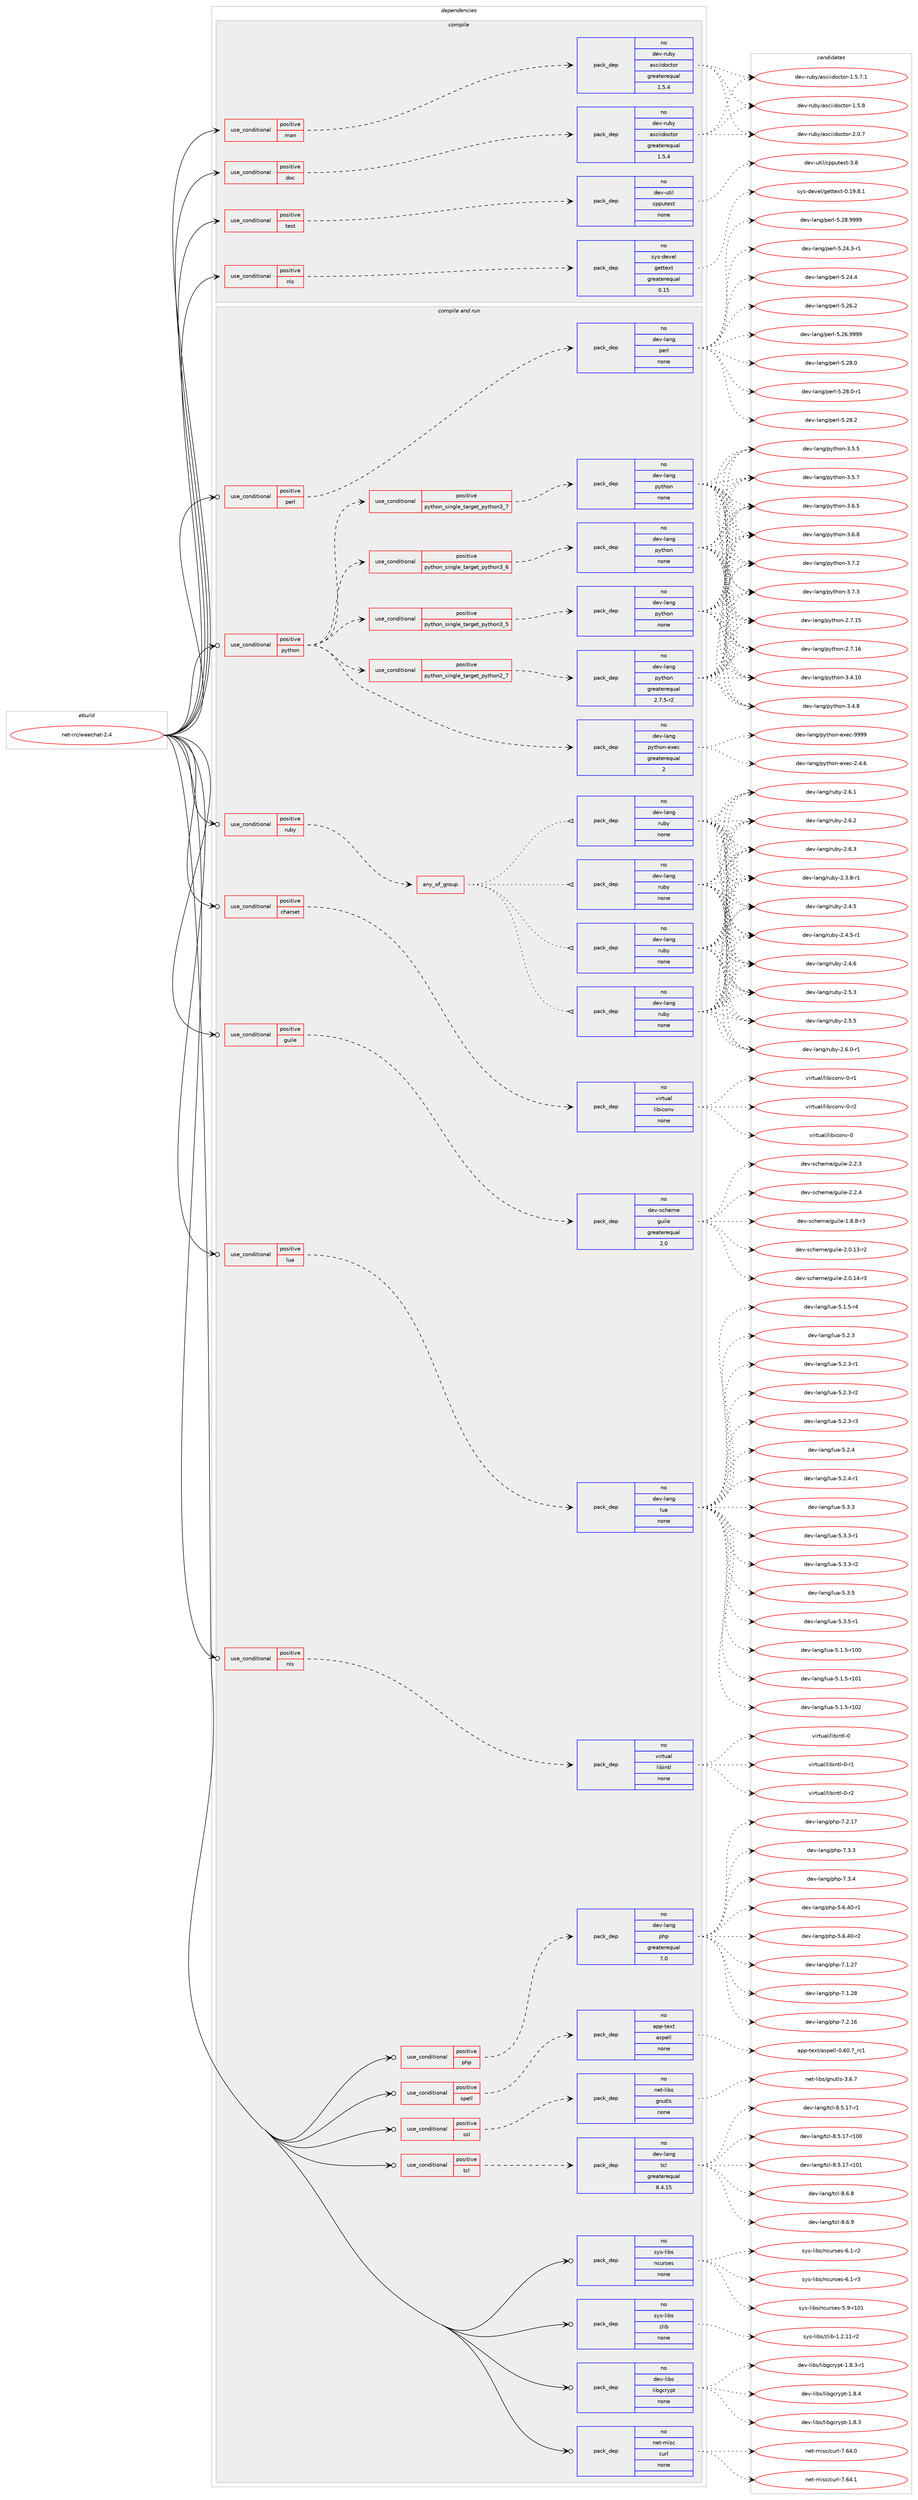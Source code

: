 digraph prolog {

# *************
# Graph options
# *************

newrank=true;
concentrate=true;
compound=true;
graph [rankdir=LR,fontname=Helvetica,fontsize=10,ranksep=1.5];#, ranksep=2.5, nodesep=0.2];
edge  [arrowhead=vee];
node  [fontname=Helvetica,fontsize=10];

# **********
# The ebuild
# **********

subgraph cluster_leftcol {
color=gray;
rank=same;
label=<<i>ebuild</i>>;
id [label="net-irc/weechat-2.4", color=red, width=4, href="../net-irc/weechat-2.4.svg"];
}

# ****************
# The dependencies
# ****************

subgraph cluster_midcol {
color=gray;
label=<<i>dependencies</i>>;
subgraph cluster_compile {
fillcolor="#eeeeee";
style=filled;
label=<<i>compile</i>>;
subgraph cond502 {
dependency2304 [label=<<TABLE BORDER="0" CELLBORDER="1" CELLSPACING="0" CELLPADDING="4"><TR><TD ROWSPAN="3" CELLPADDING="10">use_conditional</TD></TR><TR><TD>positive</TD></TR><TR><TD>doc</TD></TR></TABLE>>, shape=none, color=red];
subgraph pack1759 {
dependency2305 [label=<<TABLE BORDER="0" CELLBORDER="1" CELLSPACING="0" CELLPADDING="4" WIDTH="220"><TR><TD ROWSPAN="6" CELLPADDING="30">pack_dep</TD></TR><TR><TD WIDTH="110">no</TD></TR><TR><TD>dev-ruby</TD></TR><TR><TD>asciidoctor</TD></TR><TR><TD>greaterequal</TD></TR><TR><TD>1.5.4</TD></TR></TABLE>>, shape=none, color=blue];
}
dependency2304:e -> dependency2305:w [weight=20,style="dashed",arrowhead="vee"];
}
id:e -> dependency2304:w [weight=20,style="solid",arrowhead="vee"];
subgraph cond503 {
dependency2306 [label=<<TABLE BORDER="0" CELLBORDER="1" CELLSPACING="0" CELLPADDING="4"><TR><TD ROWSPAN="3" CELLPADDING="10">use_conditional</TD></TR><TR><TD>positive</TD></TR><TR><TD>man</TD></TR></TABLE>>, shape=none, color=red];
subgraph pack1760 {
dependency2307 [label=<<TABLE BORDER="0" CELLBORDER="1" CELLSPACING="0" CELLPADDING="4" WIDTH="220"><TR><TD ROWSPAN="6" CELLPADDING="30">pack_dep</TD></TR><TR><TD WIDTH="110">no</TD></TR><TR><TD>dev-ruby</TD></TR><TR><TD>asciidoctor</TD></TR><TR><TD>greaterequal</TD></TR><TR><TD>1.5.4</TD></TR></TABLE>>, shape=none, color=blue];
}
dependency2306:e -> dependency2307:w [weight=20,style="dashed",arrowhead="vee"];
}
id:e -> dependency2306:w [weight=20,style="solid",arrowhead="vee"];
subgraph cond504 {
dependency2308 [label=<<TABLE BORDER="0" CELLBORDER="1" CELLSPACING="0" CELLPADDING="4"><TR><TD ROWSPAN="3" CELLPADDING="10">use_conditional</TD></TR><TR><TD>positive</TD></TR><TR><TD>nls</TD></TR></TABLE>>, shape=none, color=red];
subgraph pack1761 {
dependency2309 [label=<<TABLE BORDER="0" CELLBORDER="1" CELLSPACING="0" CELLPADDING="4" WIDTH="220"><TR><TD ROWSPAN="6" CELLPADDING="30">pack_dep</TD></TR><TR><TD WIDTH="110">no</TD></TR><TR><TD>sys-devel</TD></TR><TR><TD>gettext</TD></TR><TR><TD>greaterequal</TD></TR><TR><TD>0.15</TD></TR></TABLE>>, shape=none, color=blue];
}
dependency2308:e -> dependency2309:w [weight=20,style="dashed",arrowhead="vee"];
}
id:e -> dependency2308:w [weight=20,style="solid",arrowhead="vee"];
subgraph cond505 {
dependency2310 [label=<<TABLE BORDER="0" CELLBORDER="1" CELLSPACING="0" CELLPADDING="4"><TR><TD ROWSPAN="3" CELLPADDING="10">use_conditional</TD></TR><TR><TD>positive</TD></TR><TR><TD>test</TD></TR></TABLE>>, shape=none, color=red];
subgraph pack1762 {
dependency2311 [label=<<TABLE BORDER="0" CELLBORDER="1" CELLSPACING="0" CELLPADDING="4" WIDTH="220"><TR><TD ROWSPAN="6" CELLPADDING="30">pack_dep</TD></TR><TR><TD WIDTH="110">no</TD></TR><TR><TD>dev-util</TD></TR><TR><TD>cpputest</TD></TR><TR><TD>none</TD></TR><TR><TD></TD></TR></TABLE>>, shape=none, color=blue];
}
dependency2310:e -> dependency2311:w [weight=20,style="dashed",arrowhead="vee"];
}
id:e -> dependency2310:w [weight=20,style="solid",arrowhead="vee"];
}
subgraph cluster_compileandrun {
fillcolor="#eeeeee";
style=filled;
label=<<i>compile and run</i>>;
subgraph cond506 {
dependency2312 [label=<<TABLE BORDER="0" CELLBORDER="1" CELLSPACING="0" CELLPADDING="4"><TR><TD ROWSPAN="3" CELLPADDING="10">use_conditional</TD></TR><TR><TD>positive</TD></TR><TR><TD>charset</TD></TR></TABLE>>, shape=none, color=red];
subgraph pack1763 {
dependency2313 [label=<<TABLE BORDER="0" CELLBORDER="1" CELLSPACING="0" CELLPADDING="4" WIDTH="220"><TR><TD ROWSPAN="6" CELLPADDING="30">pack_dep</TD></TR><TR><TD WIDTH="110">no</TD></TR><TR><TD>virtual</TD></TR><TR><TD>libiconv</TD></TR><TR><TD>none</TD></TR><TR><TD></TD></TR></TABLE>>, shape=none, color=blue];
}
dependency2312:e -> dependency2313:w [weight=20,style="dashed",arrowhead="vee"];
}
id:e -> dependency2312:w [weight=20,style="solid",arrowhead="odotvee"];
subgraph cond507 {
dependency2314 [label=<<TABLE BORDER="0" CELLBORDER="1" CELLSPACING="0" CELLPADDING="4"><TR><TD ROWSPAN="3" CELLPADDING="10">use_conditional</TD></TR><TR><TD>positive</TD></TR><TR><TD>guile</TD></TR></TABLE>>, shape=none, color=red];
subgraph pack1764 {
dependency2315 [label=<<TABLE BORDER="0" CELLBORDER="1" CELLSPACING="0" CELLPADDING="4" WIDTH="220"><TR><TD ROWSPAN="6" CELLPADDING="30">pack_dep</TD></TR><TR><TD WIDTH="110">no</TD></TR><TR><TD>dev-scheme</TD></TR><TR><TD>guile</TD></TR><TR><TD>greaterequal</TD></TR><TR><TD>2.0</TD></TR></TABLE>>, shape=none, color=blue];
}
dependency2314:e -> dependency2315:w [weight=20,style="dashed",arrowhead="vee"];
}
id:e -> dependency2314:w [weight=20,style="solid",arrowhead="odotvee"];
subgraph cond508 {
dependency2316 [label=<<TABLE BORDER="0" CELLBORDER="1" CELLSPACING="0" CELLPADDING="4"><TR><TD ROWSPAN="3" CELLPADDING="10">use_conditional</TD></TR><TR><TD>positive</TD></TR><TR><TD>lua</TD></TR></TABLE>>, shape=none, color=red];
subgraph pack1765 {
dependency2317 [label=<<TABLE BORDER="0" CELLBORDER="1" CELLSPACING="0" CELLPADDING="4" WIDTH="220"><TR><TD ROWSPAN="6" CELLPADDING="30">pack_dep</TD></TR><TR><TD WIDTH="110">no</TD></TR><TR><TD>dev-lang</TD></TR><TR><TD>lua</TD></TR><TR><TD>none</TD></TR><TR><TD></TD></TR></TABLE>>, shape=none, color=blue];
}
dependency2316:e -> dependency2317:w [weight=20,style="dashed",arrowhead="vee"];
}
id:e -> dependency2316:w [weight=20,style="solid",arrowhead="odotvee"];
subgraph cond509 {
dependency2318 [label=<<TABLE BORDER="0" CELLBORDER="1" CELLSPACING="0" CELLPADDING="4"><TR><TD ROWSPAN="3" CELLPADDING="10">use_conditional</TD></TR><TR><TD>positive</TD></TR><TR><TD>nls</TD></TR></TABLE>>, shape=none, color=red];
subgraph pack1766 {
dependency2319 [label=<<TABLE BORDER="0" CELLBORDER="1" CELLSPACING="0" CELLPADDING="4" WIDTH="220"><TR><TD ROWSPAN="6" CELLPADDING="30">pack_dep</TD></TR><TR><TD WIDTH="110">no</TD></TR><TR><TD>virtual</TD></TR><TR><TD>libintl</TD></TR><TR><TD>none</TD></TR><TR><TD></TD></TR></TABLE>>, shape=none, color=blue];
}
dependency2318:e -> dependency2319:w [weight=20,style="dashed",arrowhead="vee"];
}
id:e -> dependency2318:w [weight=20,style="solid",arrowhead="odotvee"];
subgraph cond510 {
dependency2320 [label=<<TABLE BORDER="0" CELLBORDER="1" CELLSPACING="0" CELLPADDING="4"><TR><TD ROWSPAN="3" CELLPADDING="10">use_conditional</TD></TR><TR><TD>positive</TD></TR><TR><TD>perl</TD></TR></TABLE>>, shape=none, color=red];
subgraph pack1767 {
dependency2321 [label=<<TABLE BORDER="0" CELLBORDER="1" CELLSPACING="0" CELLPADDING="4" WIDTH="220"><TR><TD ROWSPAN="6" CELLPADDING="30">pack_dep</TD></TR><TR><TD WIDTH="110">no</TD></TR><TR><TD>dev-lang</TD></TR><TR><TD>perl</TD></TR><TR><TD>none</TD></TR><TR><TD></TD></TR></TABLE>>, shape=none, color=blue];
}
dependency2320:e -> dependency2321:w [weight=20,style="dashed",arrowhead="vee"];
}
id:e -> dependency2320:w [weight=20,style="solid",arrowhead="odotvee"];
subgraph cond511 {
dependency2322 [label=<<TABLE BORDER="0" CELLBORDER="1" CELLSPACING="0" CELLPADDING="4"><TR><TD ROWSPAN="3" CELLPADDING="10">use_conditional</TD></TR><TR><TD>positive</TD></TR><TR><TD>php</TD></TR></TABLE>>, shape=none, color=red];
subgraph pack1768 {
dependency2323 [label=<<TABLE BORDER="0" CELLBORDER="1" CELLSPACING="0" CELLPADDING="4" WIDTH="220"><TR><TD ROWSPAN="6" CELLPADDING="30">pack_dep</TD></TR><TR><TD WIDTH="110">no</TD></TR><TR><TD>dev-lang</TD></TR><TR><TD>php</TD></TR><TR><TD>greaterequal</TD></TR><TR><TD>7.0</TD></TR></TABLE>>, shape=none, color=blue];
}
dependency2322:e -> dependency2323:w [weight=20,style="dashed",arrowhead="vee"];
}
id:e -> dependency2322:w [weight=20,style="solid",arrowhead="odotvee"];
subgraph cond512 {
dependency2324 [label=<<TABLE BORDER="0" CELLBORDER="1" CELLSPACING="0" CELLPADDING="4"><TR><TD ROWSPAN="3" CELLPADDING="10">use_conditional</TD></TR><TR><TD>positive</TD></TR><TR><TD>python</TD></TR></TABLE>>, shape=none, color=red];
subgraph cond513 {
dependency2325 [label=<<TABLE BORDER="0" CELLBORDER="1" CELLSPACING="0" CELLPADDING="4"><TR><TD ROWSPAN="3" CELLPADDING="10">use_conditional</TD></TR><TR><TD>positive</TD></TR><TR><TD>python_single_target_python2_7</TD></TR></TABLE>>, shape=none, color=red];
subgraph pack1769 {
dependency2326 [label=<<TABLE BORDER="0" CELLBORDER="1" CELLSPACING="0" CELLPADDING="4" WIDTH="220"><TR><TD ROWSPAN="6" CELLPADDING="30">pack_dep</TD></TR><TR><TD WIDTH="110">no</TD></TR><TR><TD>dev-lang</TD></TR><TR><TD>python</TD></TR><TR><TD>greaterequal</TD></TR><TR><TD>2.7.5-r2</TD></TR></TABLE>>, shape=none, color=blue];
}
dependency2325:e -> dependency2326:w [weight=20,style="dashed",arrowhead="vee"];
}
dependency2324:e -> dependency2325:w [weight=20,style="dashed",arrowhead="vee"];
subgraph cond514 {
dependency2327 [label=<<TABLE BORDER="0" CELLBORDER="1" CELLSPACING="0" CELLPADDING="4"><TR><TD ROWSPAN="3" CELLPADDING="10">use_conditional</TD></TR><TR><TD>positive</TD></TR><TR><TD>python_single_target_python3_5</TD></TR></TABLE>>, shape=none, color=red];
subgraph pack1770 {
dependency2328 [label=<<TABLE BORDER="0" CELLBORDER="1" CELLSPACING="0" CELLPADDING="4" WIDTH="220"><TR><TD ROWSPAN="6" CELLPADDING="30">pack_dep</TD></TR><TR><TD WIDTH="110">no</TD></TR><TR><TD>dev-lang</TD></TR><TR><TD>python</TD></TR><TR><TD>none</TD></TR><TR><TD></TD></TR></TABLE>>, shape=none, color=blue];
}
dependency2327:e -> dependency2328:w [weight=20,style="dashed",arrowhead="vee"];
}
dependency2324:e -> dependency2327:w [weight=20,style="dashed",arrowhead="vee"];
subgraph cond515 {
dependency2329 [label=<<TABLE BORDER="0" CELLBORDER="1" CELLSPACING="0" CELLPADDING="4"><TR><TD ROWSPAN="3" CELLPADDING="10">use_conditional</TD></TR><TR><TD>positive</TD></TR><TR><TD>python_single_target_python3_6</TD></TR></TABLE>>, shape=none, color=red];
subgraph pack1771 {
dependency2330 [label=<<TABLE BORDER="0" CELLBORDER="1" CELLSPACING="0" CELLPADDING="4" WIDTH="220"><TR><TD ROWSPAN="6" CELLPADDING="30">pack_dep</TD></TR><TR><TD WIDTH="110">no</TD></TR><TR><TD>dev-lang</TD></TR><TR><TD>python</TD></TR><TR><TD>none</TD></TR><TR><TD></TD></TR></TABLE>>, shape=none, color=blue];
}
dependency2329:e -> dependency2330:w [weight=20,style="dashed",arrowhead="vee"];
}
dependency2324:e -> dependency2329:w [weight=20,style="dashed",arrowhead="vee"];
subgraph cond516 {
dependency2331 [label=<<TABLE BORDER="0" CELLBORDER="1" CELLSPACING="0" CELLPADDING="4"><TR><TD ROWSPAN="3" CELLPADDING="10">use_conditional</TD></TR><TR><TD>positive</TD></TR><TR><TD>python_single_target_python3_7</TD></TR></TABLE>>, shape=none, color=red];
subgraph pack1772 {
dependency2332 [label=<<TABLE BORDER="0" CELLBORDER="1" CELLSPACING="0" CELLPADDING="4" WIDTH="220"><TR><TD ROWSPAN="6" CELLPADDING="30">pack_dep</TD></TR><TR><TD WIDTH="110">no</TD></TR><TR><TD>dev-lang</TD></TR><TR><TD>python</TD></TR><TR><TD>none</TD></TR><TR><TD></TD></TR></TABLE>>, shape=none, color=blue];
}
dependency2331:e -> dependency2332:w [weight=20,style="dashed",arrowhead="vee"];
}
dependency2324:e -> dependency2331:w [weight=20,style="dashed",arrowhead="vee"];
subgraph pack1773 {
dependency2333 [label=<<TABLE BORDER="0" CELLBORDER="1" CELLSPACING="0" CELLPADDING="4" WIDTH="220"><TR><TD ROWSPAN="6" CELLPADDING="30">pack_dep</TD></TR><TR><TD WIDTH="110">no</TD></TR><TR><TD>dev-lang</TD></TR><TR><TD>python-exec</TD></TR><TR><TD>greaterequal</TD></TR><TR><TD>2</TD></TR></TABLE>>, shape=none, color=blue];
}
dependency2324:e -> dependency2333:w [weight=20,style="dashed",arrowhead="vee"];
}
id:e -> dependency2324:w [weight=20,style="solid",arrowhead="odotvee"];
subgraph cond517 {
dependency2334 [label=<<TABLE BORDER="0" CELLBORDER="1" CELLSPACING="0" CELLPADDING="4"><TR><TD ROWSPAN="3" CELLPADDING="10">use_conditional</TD></TR><TR><TD>positive</TD></TR><TR><TD>ruby</TD></TR></TABLE>>, shape=none, color=red];
subgraph any38 {
dependency2335 [label=<<TABLE BORDER="0" CELLBORDER="1" CELLSPACING="0" CELLPADDING="4"><TR><TD CELLPADDING="10">any_of_group</TD></TR></TABLE>>, shape=none, color=red];subgraph pack1774 {
dependency2336 [label=<<TABLE BORDER="0" CELLBORDER="1" CELLSPACING="0" CELLPADDING="4" WIDTH="220"><TR><TD ROWSPAN="6" CELLPADDING="30">pack_dep</TD></TR><TR><TD WIDTH="110">no</TD></TR><TR><TD>dev-lang</TD></TR><TR><TD>ruby</TD></TR><TR><TD>none</TD></TR><TR><TD></TD></TR></TABLE>>, shape=none, color=blue];
}
dependency2335:e -> dependency2336:w [weight=20,style="dotted",arrowhead="oinv"];
subgraph pack1775 {
dependency2337 [label=<<TABLE BORDER="0" CELLBORDER="1" CELLSPACING="0" CELLPADDING="4" WIDTH="220"><TR><TD ROWSPAN="6" CELLPADDING="30">pack_dep</TD></TR><TR><TD WIDTH="110">no</TD></TR><TR><TD>dev-lang</TD></TR><TR><TD>ruby</TD></TR><TR><TD>none</TD></TR><TR><TD></TD></TR></TABLE>>, shape=none, color=blue];
}
dependency2335:e -> dependency2337:w [weight=20,style="dotted",arrowhead="oinv"];
subgraph pack1776 {
dependency2338 [label=<<TABLE BORDER="0" CELLBORDER="1" CELLSPACING="0" CELLPADDING="4" WIDTH="220"><TR><TD ROWSPAN="6" CELLPADDING="30">pack_dep</TD></TR><TR><TD WIDTH="110">no</TD></TR><TR><TD>dev-lang</TD></TR><TR><TD>ruby</TD></TR><TR><TD>none</TD></TR><TR><TD></TD></TR></TABLE>>, shape=none, color=blue];
}
dependency2335:e -> dependency2338:w [weight=20,style="dotted",arrowhead="oinv"];
subgraph pack1777 {
dependency2339 [label=<<TABLE BORDER="0" CELLBORDER="1" CELLSPACING="0" CELLPADDING="4" WIDTH="220"><TR><TD ROWSPAN="6" CELLPADDING="30">pack_dep</TD></TR><TR><TD WIDTH="110">no</TD></TR><TR><TD>dev-lang</TD></TR><TR><TD>ruby</TD></TR><TR><TD>none</TD></TR><TR><TD></TD></TR></TABLE>>, shape=none, color=blue];
}
dependency2335:e -> dependency2339:w [weight=20,style="dotted",arrowhead="oinv"];
}
dependency2334:e -> dependency2335:w [weight=20,style="dashed",arrowhead="vee"];
}
id:e -> dependency2334:w [weight=20,style="solid",arrowhead="odotvee"];
subgraph cond518 {
dependency2340 [label=<<TABLE BORDER="0" CELLBORDER="1" CELLSPACING="0" CELLPADDING="4"><TR><TD ROWSPAN="3" CELLPADDING="10">use_conditional</TD></TR><TR><TD>positive</TD></TR><TR><TD>spell</TD></TR></TABLE>>, shape=none, color=red];
subgraph pack1778 {
dependency2341 [label=<<TABLE BORDER="0" CELLBORDER="1" CELLSPACING="0" CELLPADDING="4" WIDTH="220"><TR><TD ROWSPAN="6" CELLPADDING="30">pack_dep</TD></TR><TR><TD WIDTH="110">no</TD></TR><TR><TD>app-text</TD></TR><TR><TD>aspell</TD></TR><TR><TD>none</TD></TR><TR><TD></TD></TR></TABLE>>, shape=none, color=blue];
}
dependency2340:e -> dependency2341:w [weight=20,style="dashed",arrowhead="vee"];
}
id:e -> dependency2340:w [weight=20,style="solid",arrowhead="odotvee"];
subgraph cond519 {
dependency2342 [label=<<TABLE BORDER="0" CELLBORDER="1" CELLSPACING="0" CELLPADDING="4"><TR><TD ROWSPAN="3" CELLPADDING="10">use_conditional</TD></TR><TR><TD>positive</TD></TR><TR><TD>ssl</TD></TR></TABLE>>, shape=none, color=red];
subgraph pack1779 {
dependency2343 [label=<<TABLE BORDER="0" CELLBORDER="1" CELLSPACING="0" CELLPADDING="4" WIDTH="220"><TR><TD ROWSPAN="6" CELLPADDING="30">pack_dep</TD></TR><TR><TD WIDTH="110">no</TD></TR><TR><TD>net-libs</TD></TR><TR><TD>gnutls</TD></TR><TR><TD>none</TD></TR><TR><TD></TD></TR></TABLE>>, shape=none, color=blue];
}
dependency2342:e -> dependency2343:w [weight=20,style="dashed",arrowhead="vee"];
}
id:e -> dependency2342:w [weight=20,style="solid",arrowhead="odotvee"];
subgraph cond520 {
dependency2344 [label=<<TABLE BORDER="0" CELLBORDER="1" CELLSPACING="0" CELLPADDING="4"><TR><TD ROWSPAN="3" CELLPADDING="10">use_conditional</TD></TR><TR><TD>positive</TD></TR><TR><TD>tcl</TD></TR></TABLE>>, shape=none, color=red];
subgraph pack1780 {
dependency2345 [label=<<TABLE BORDER="0" CELLBORDER="1" CELLSPACING="0" CELLPADDING="4" WIDTH="220"><TR><TD ROWSPAN="6" CELLPADDING="30">pack_dep</TD></TR><TR><TD WIDTH="110">no</TD></TR><TR><TD>dev-lang</TD></TR><TR><TD>tcl</TD></TR><TR><TD>greaterequal</TD></TR><TR><TD>8.4.15</TD></TR></TABLE>>, shape=none, color=blue];
}
dependency2344:e -> dependency2345:w [weight=20,style="dashed",arrowhead="vee"];
}
id:e -> dependency2344:w [weight=20,style="solid",arrowhead="odotvee"];
subgraph pack1781 {
dependency2346 [label=<<TABLE BORDER="0" CELLBORDER="1" CELLSPACING="0" CELLPADDING="4" WIDTH="220"><TR><TD ROWSPAN="6" CELLPADDING="30">pack_dep</TD></TR><TR><TD WIDTH="110">no</TD></TR><TR><TD>dev-libs</TD></TR><TR><TD>libgcrypt</TD></TR><TR><TD>none</TD></TR><TR><TD></TD></TR></TABLE>>, shape=none, color=blue];
}
id:e -> dependency2346:w [weight=20,style="solid",arrowhead="odotvee"];
subgraph pack1782 {
dependency2347 [label=<<TABLE BORDER="0" CELLBORDER="1" CELLSPACING="0" CELLPADDING="4" WIDTH="220"><TR><TD ROWSPAN="6" CELLPADDING="30">pack_dep</TD></TR><TR><TD WIDTH="110">no</TD></TR><TR><TD>net-misc</TD></TR><TR><TD>curl</TD></TR><TR><TD>none</TD></TR><TR><TD></TD></TR></TABLE>>, shape=none, color=blue];
}
id:e -> dependency2347:w [weight=20,style="solid",arrowhead="odotvee"];
subgraph pack1783 {
dependency2348 [label=<<TABLE BORDER="0" CELLBORDER="1" CELLSPACING="0" CELLPADDING="4" WIDTH="220"><TR><TD ROWSPAN="6" CELLPADDING="30">pack_dep</TD></TR><TR><TD WIDTH="110">no</TD></TR><TR><TD>sys-libs</TD></TR><TR><TD>ncurses</TD></TR><TR><TD>none</TD></TR><TR><TD></TD></TR></TABLE>>, shape=none, color=blue];
}
id:e -> dependency2348:w [weight=20,style="solid",arrowhead="odotvee"];
subgraph pack1784 {
dependency2349 [label=<<TABLE BORDER="0" CELLBORDER="1" CELLSPACING="0" CELLPADDING="4" WIDTH="220"><TR><TD ROWSPAN="6" CELLPADDING="30">pack_dep</TD></TR><TR><TD WIDTH="110">no</TD></TR><TR><TD>sys-libs</TD></TR><TR><TD>zlib</TD></TR><TR><TD>none</TD></TR><TR><TD></TD></TR></TABLE>>, shape=none, color=blue];
}
id:e -> dependency2349:w [weight=20,style="solid",arrowhead="odotvee"];
}
subgraph cluster_run {
fillcolor="#eeeeee";
style=filled;
label=<<i>run</i>>;
}
}

# **************
# The candidates
# **************

subgraph cluster_choices {
rank=same;
color=gray;
label=<<i>candidates</i>>;

subgraph choice1759 {
color=black;
nodesep=1;
choice1001011184511411798121479711599105105100111991161111144549465346554649 [label="dev-ruby/asciidoctor-1.5.7.1", color=red, width=4,href="../dev-ruby/asciidoctor-1.5.7.1.svg"];
choice100101118451141179812147971159910510510011199116111114454946534656 [label="dev-ruby/asciidoctor-1.5.8", color=red, width=4,href="../dev-ruby/asciidoctor-1.5.8.svg"];
choice100101118451141179812147971159910510510011199116111114455046484655 [label="dev-ruby/asciidoctor-2.0.7", color=red, width=4,href="../dev-ruby/asciidoctor-2.0.7.svg"];
dependency2305:e -> choice1001011184511411798121479711599105105100111991161111144549465346554649:w [style=dotted,weight="100"];
dependency2305:e -> choice100101118451141179812147971159910510510011199116111114454946534656:w [style=dotted,weight="100"];
dependency2305:e -> choice100101118451141179812147971159910510510011199116111114455046484655:w [style=dotted,weight="100"];
}
subgraph choice1760 {
color=black;
nodesep=1;
choice1001011184511411798121479711599105105100111991161111144549465346554649 [label="dev-ruby/asciidoctor-1.5.7.1", color=red, width=4,href="../dev-ruby/asciidoctor-1.5.7.1.svg"];
choice100101118451141179812147971159910510510011199116111114454946534656 [label="dev-ruby/asciidoctor-1.5.8", color=red, width=4,href="../dev-ruby/asciidoctor-1.5.8.svg"];
choice100101118451141179812147971159910510510011199116111114455046484655 [label="dev-ruby/asciidoctor-2.0.7", color=red, width=4,href="../dev-ruby/asciidoctor-2.0.7.svg"];
dependency2307:e -> choice1001011184511411798121479711599105105100111991161111144549465346554649:w [style=dotted,weight="100"];
dependency2307:e -> choice100101118451141179812147971159910510510011199116111114454946534656:w [style=dotted,weight="100"];
dependency2307:e -> choice100101118451141179812147971159910510510011199116111114455046484655:w [style=dotted,weight="100"];
}
subgraph choice1761 {
color=black;
nodesep=1;
choice1151211154510010111810110847103101116116101120116454846495746564649 [label="sys-devel/gettext-0.19.8.1", color=red, width=4,href="../sys-devel/gettext-0.19.8.1.svg"];
dependency2309:e -> choice1151211154510010111810110847103101116116101120116454846495746564649:w [style=dotted,weight="100"];
}
subgraph choice1762 {
color=black;
nodesep=1;
choice10010111845117116105108479911211211711610111511645514656 [label="dev-util/cpputest-3.8", color=red, width=4,href="../dev-util/cpputest-3.8.svg"];
dependency2311:e -> choice10010111845117116105108479911211211711610111511645514656:w [style=dotted,weight="100"];
}
subgraph choice1763 {
color=black;
nodesep=1;
choice118105114116117971084710810598105991111101184548 [label="virtual/libiconv-0", color=red, width=4,href="../virtual/libiconv-0.svg"];
choice1181051141161179710847108105981059911111011845484511449 [label="virtual/libiconv-0-r1", color=red, width=4,href="../virtual/libiconv-0-r1.svg"];
choice1181051141161179710847108105981059911111011845484511450 [label="virtual/libiconv-0-r2", color=red, width=4,href="../virtual/libiconv-0-r2.svg"];
dependency2313:e -> choice118105114116117971084710810598105991111101184548:w [style=dotted,weight="100"];
dependency2313:e -> choice1181051141161179710847108105981059911111011845484511449:w [style=dotted,weight="100"];
dependency2313:e -> choice1181051141161179710847108105981059911111011845484511450:w [style=dotted,weight="100"];
}
subgraph choice1764 {
color=black;
nodesep=1;
choice1001011184511599104101109101471031171051081014549465646564511451 [label="dev-scheme/guile-1.8.8-r3", color=red, width=4,href="../dev-scheme/guile-1.8.8-r3.svg"];
choice100101118451159910410110910147103117105108101455046484649514511450 [label="dev-scheme/guile-2.0.13-r2", color=red, width=4,href="../dev-scheme/guile-2.0.13-r2.svg"];
choice100101118451159910410110910147103117105108101455046484649524511451 [label="dev-scheme/guile-2.0.14-r3", color=red, width=4,href="../dev-scheme/guile-2.0.14-r3.svg"];
choice100101118451159910410110910147103117105108101455046504651 [label="dev-scheme/guile-2.2.3", color=red, width=4,href="../dev-scheme/guile-2.2.3.svg"];
choice100101118451159910410110910147103117105108101455046504652 [label="dev-scheme/guile-2.2.4", color=red, width=4,href="../dev-scheme/guile-2.2.4.svg"];
dependency2315:e -> choice1001011184511599104101109101471031171051081014549465646564511451:w [style=dotted,weight="100"];
dependency2315:e -> choice100101118451159910410110910147103117105108101455046484649514511450:w [style=dotted,weight="100"];
dependency2315:e -> choice100101118451159910410110910147103117105108101455046484649524511451:w [style=dotted,weight="100"];
dependency2315:e -> choice100101118451159910410110910147103117105108101455046504651:w [style=dotted,weight="100"];
dependency2315:e -> choice100101118451159910410110910147103117105108101455046504652:w [style=dotted,weight="100"];
}
subgraph choice1765 {
color=black;
nodesep=1;
choice1001011184510897110103471081179745534649465345114494848 [label="dev-lang/lua-5.1.5-r100", color=red, width=4,href="../dev-lang/lua-5.1.5-r100.svg"];
choice1001011184510897110103471081179745534649465345114494849 [label="dev-lang/lua-5.1.5-r101", color=red, width=4,href="../dev-lang/lua-5.1.5-r101.svg"];
choice1001011184510897110103471081179745534649465345114494850 [label="dev-lang/lua-5.1.5-r102", color=red, width=4,href="../dev-lang/lua-5.1.5-r102.svg"];
choice100101118451089711010347108117974553464946534511452 [label="dev-lang/lua-5.1.5-r4", color=red, width=4,href="../dev-lang/lua-5.1.5-r4.svg"];
choice10010111845108971101034710811797455346504651 [label="dev-lang/lua-5.2.3", color=red, width=4,href="../dev-lang/lua-5.2.3.svg"];
choice100101118451089711010347108117974553465046514511449 [label="dev-lang/lua-5.2.3-r1", color=red, width=4,href="../dev-lang/lua-5.2.3-r1.svg"];
choice100101118451089711010347108117974553465046514511450 [label="dev-lang/lua-5.2.3-r2", color=red, width=4,href="../dev-lang/lua-5.2.3-r2.svg"];
choice100101118451089711010347108117974553465046514511451 [label="dev-lang/lua-5.2.3-r3", color=red, width=4,href="../dev-lang/lua-5.2.3-r3.svg"];
choice10010111845108971101034710811797455346504652 [label="dev-lang/lua-5.2.4", color=red, width=4,href="../dev-lang/lua-5.2.4.svg"];
choice100101118451089711010347108117974553465046524511449 [label="dev-lang/lua-5.2.4-r1", color=red, width=4,href="../dev-lang/lua-5.2.4-r1.svg"];
choice10010111845108971101034710811797455346514651 [label="dev-lang/lua-5.3.3", color=red, width=4,href="../dev-lang/lua-5.3.3.svg"];
choice100101118451089711010347108117974553465146514511449 [label="dev-lang/lua-5.3.3-r1", color=red, width=4,href="../dev-lang/lua-5.3.3-r1.svg"];
choice100101118451089711010347108117974553465146514511450 [label="dev-lang/lua-5.3.3-r2", color=red, width=4,href="../dev-lang/lua-5.3.3-r2.svg"];
choice10010111845108971101034710811797455346514653 [label="dev-lang/lua-5.3.5", color=red, width=4,href="../dev-lang/lua-5.3.5.svg"];
choice100101118451089711010347108117974553465146534511449 [label="dev-lang/lua-5.3.5-r1", color=red, width=4,href="../dev-lang/lua-5.3.5-r1.svg"];
dependency2317:e -> choice1001011184510897110103471081179745534649465345114494848:w [style=dotted,weight="100"];
dependency2317:e -> choice1001011184510897110103471081179745534649465345114494849:w [style=dotted,weight="100"];
dependency2317:e -> choice1001011184510897110103471081179745534649465345114494850:w [style=dotted,weight="100"];
dependency2317:e -> choice100101118451089711010347108117974553464946534511452:w [style=dotted,weight="100"];
dependency2317:e -> choice10010111845108971101034710811797455346504651:w [style=dotted,weight="100"];
dependency2317:e -> choice100101118451089711010347108117974553465046514511449:w [style=dotted,weight="100"];
dependency2317:e -> choice100101118451089711010347108117974553465046514511450:w [style=dotted,weight="100"];
dependency2317:e -> choice100101118451089711010347108117974553465046514511451:w [style=dotted,weight="100"];
dependency2317:e -> choice10010111845108971101034710811797455346504652:w [style=dotted,weight="100"];
dependency2317:e -> choice100101118451089711010347108117974553465046524511449:w [style=dotted,weight="100"];
dependency2317:e -> choice10010111845108971101034710811797455346514651:w [style=dotted,weight="100"];
dependency2317:e -> choice100101118451089711010347108117974553465146514511449:w [style=dotted,weight="100"];
dependency2317:e -> choice100101118451089711010347108117974553465146514511450:w [style=dotted,weight="100"];
dependency2317:e -> choice10010111845108971101034710811797455346514653:w [style=dotted,weight="100"];
dependency2317:e -> choice100101118451089711010347108117974553465146534511449:w [style=dotted,weight="100"];
}
subgraph choice1766 {
color=black;
nodesep=1;
choice1181051141161179710847108105981051101161084548 [label="virtual/libintl-0", color=red, width=4,href="../virtual/libintl-0.svg"];
choice11810511411611797108471081059810511011610845484511449 [label="virtual/libintl-0-r1", color=red, width=4,href="../virtual/libintl-0-r1.svg"];
choice11810511411611797108471081059810511011610845484511450 [label="virtual/libintl-0-r2", color=red, width=4,href="../virtual/libintl-0-r2.svg"];
dependency2319:e -> choice1181051141161179710847108105981051101161084548:w [style=dotted,weight="100"];
dependency2319:e -> choice11810511411611797108471081059810511011610845484511449:w [style=dotted,weight="100"];
dependency2319:e -> choice11810511411611797108471081059810511011610845484511450:w [style=dotted,weight="100"];
}
subgraph choice1767 {
color=black;
nodesep=1;
choice100101118451089711010347112101114108455346505246514511449 [label="dev-lang/perl-5.24.3-r1", color=red, width=4,href="../dev-lang/perl-5.24.3-r1.svg"];
choice10010111845108971101034711210111410845534650524652 [label="dev-lang/perl-5.24.4", color=red, width=4,href="../dev-lang/perl-5.24.4.svg"];
choice10010111845108971101034711210111410845534650544650 [label="dev-lang/perl-5.26.2", color=red, width=4,href="../dev-lang/perl-5.26.2.svg"];
choice10010111845108971101034711210111410845534650544657575757 [label="dev-lang/perl-5.26.9999", color=red, width=4,href="../dev-lang/perl-5.26.9999.svg"];
choice10010111845108971101034711210111410845534650564648 [label="dev-lang/perl-5.28.0", color=red, width=4,href="../dev-lang/perl-5.28.0.svg"];
choice100101118451089711010347112101114108455346505646484511449 [label="dev-lang/perl-5.28.0-r1", color=red, width=4,href="../dev-lang/perl-5.28.0-r1.svg"];
choice10010111845108971101034711210111410845534650564650 [label="dev-lang/perl-5.28.2", color=red, width=4,href="../dev-lang/perl-5.28.2.svg"];
choice10010111845108971101034711210111410845534650564657575757 [label="dev-lang/perl-5.28.9999", color=red, width=4,href="../dev-lang/perl-5.28.9999.svg"];
dependency2321:e -> choice100101118451089711010347112101114108455346505246514511449:w [style=dotted,weight="100"];
dependency2321:e -> choice10010111845108971101034711210111410845534650524652:w [style=dotted,weight="100"];
dependency2321:e -> choice10010111845108971101034711210111410845534650544650:w [style=dotted,weight="100"];
dependency2321:e -> choice10010111845108971101034711210111410845534650544657575757:w [style=dotted,weight="100"];
dependency2321:e -> choice10010111845108971101034711210111410845534650564648:w [style=dotted,weight="100"];
dependency2321:e -> choice100101118451089711010347112101114108455346505646484511449:w [style=dotted,weight="100"];
dependency2321:e -> choice10010111845108971101034711210111410845534650564650:w [style=dotted,weight="100"];
dependency2321:e -> choice10010111845108971101034711210111410845534650564657575757:w [style=dotted,weight="100"];
}
subgraph choice1768 {
color=black;
nodesep=1;
choice100101118451089711010347112104112455346544652484511449 [label="dev-lang/php-5.6.40-r1", color=red, width=4,href="../dev-lang/php-5.6.40-r1.svg"];
choice100101118451089711010347112104112455346544652484511450 [label="dev-lang/php-5.6.40-r2", color=red, width=4,href="../dev-lang/php-5.6.40-r2.svg"];
choice10010111845108971101034711210411245554649465055 [label="dev-lang/php-7.1.27", color=red, width=4,href="../dev-lang/php-7.1.27.svg"];
choice10010111845108971101034711210411245554649465056 [label="dev-lang/php-7.1.28", color=red, width=4,href="../dev-lang/php-7.1.28.svg"];
choice10010111845108971101034711210411245554650464954 [label="dev-lang/php-7.2.16", color=red, width=4,href="../dev-lang/php-7.2.16.svg"];
choice10010111845108971101034711210411245554650464955 [label="dev-lang/php-7.2.17", color=red, width=4,href="../dev-lang/php-7.2.17.svg"];
choice100101118451089711010347112104112455546514651 [label="dev-lang/php-7.3.3", color=red, width=4,href="../dev-lang/php-7.3.3.svg"];
choice100101118451089711010347112104112455546514652 [label="dev-lang/php-7.3.4", color=red, width=4,href="../dev-lang/php-7.3.4.svg"];
dependency2323:e -> choice100101118451089711010347112104112455346544652484511449:w [style=dotted,weight="100"];
dependency2323:e -> choice100101118451089711010347112104112455346544652484511450:w [style=dotted,weight="100"];
dependency2323:e -> choice10010111845108971101034711210411245554649465055:w [style=dotted,weight="100"];
dependency2323:e -> choice10010111845108971101034711210411245554649465056:w [style=dotted,weight="100"];
dependency2323:e -> choice10010111845108971101034711210411245554650464954:w [style=dotted,weight="100"];
dependency2323:e -> choice10010111845108971101034711210411245554650464955:w [style=dotted,weight="100"];
dependency2323:e -> choice100101118451089711010347112104112455546514651:w [style=dotted,weight="100"];
dependency2323:e -> choice100101118451089711010347112104112455546514652:w [style=dotted,weight="100"];
}
subgraph choice1769 {
color=black;
nodesep=1;
choice10010111845108971101034711212111610411111045504655464953 [label="dev-lang/python-2.7.15", color=red, width=4,href="../dev-lang/python-2.7.15.svg"];
choice10010111845108971101034711212111610411111045504655464954 [label="dev-lang/python-2.7.16", color=red, width=4,href="../dev-lang/python-2.7.16.svg"];
choice10010111845108971101034711212111610411111045514652464948 [label="dev-lang/python-3.4.10", color=red, width=4,href="../dev-lang/python-3.4.10.svg"];
choice100101118451089711010347112121116104111110455146524656 [label="dev-lang/python-3.4.8", color=red, width=4,href="../dev-lang/python-3.4.8.svg"];
choice100101118451089711010347112121116104111110455146534653 [label="dev-lang/python-3.5.5", color=red, width=4,href="../dev-lang/python-3.5.5.svg"];
choice100101118451089711010347112121116104111110455146534655 [label="dev-lang/python-3.5.7", color=red, width=4,href="../dev-lang/python-3.5.7.svg"];
choice100101118451089711010347112121116104111110455146544653 [label="dev-lang/python-3.6.5", color=red, width=4,href="../dev-lang/python-3.6.5.svg"];
choice100101118451089711010347112121116104111110455146544656 [label="dev-lang/python-3.6.8", color=red, width=4,href="../dev-lang/python-3.6.8.svg"];
choice100101118451089711010347112121116104111110455146554650 [label="dev-lang/python-3.7.2", color=red, width=4,href="../dev-lang/python-3.7.2.svg"];
choice100101118451089711010347112121116104111110455146554651 [label="dev-lang/python-3.7.3", color=red, width=4,href="../dev-lang/python-3.7.3.svg"];
dependency2326:e -> choice10010111845108971101034711212111610411111045504655464953:w [style=dotted,weight="100"];
dependency2326:e -> choice10010111845108971101034711212111610411111045504655464954:w [style=dotted,weight="100"];
dependency2326:e -> choice10010111845108971101034711212111610411111045514652464948:w [style=dotted,weight="100"];
dependency2326:e -> choice100101118451089711010347112121116104111110455146524656:w [style=dotted,weight="100"];
dependency2326:e -> choice100101118451089711010347112121116104111110455146534653:w [style=dotted,weight="100"];
dependency2326:e -> choice100101118451089711010347112121116104111110455146534655:w [style=dotted,weight="100"];
dependency2326:e -> choice100101118451089711010347112121116104111110455146544653:w [style=dotted,weight="100"];
dependency2326:e -> choice100101118451089711010347112121116104111110455146544656:w [style=dotted,weight="100"];
dependency2326:e -> choice100101118451089711010347112121116104111110455146554650:w [style=dotted,weight="100"];
dependency2326:e -> choice100101118451089711010347112121116104111110455146554651:w [style=dotted,weight="100"];
}
subgraph choice1770 {
color=black;
nodesep=1;
choice10010111845108971101034711212111610411111045504655464953 [label="dev-lang/python-2.7.15", color=red, width=4,href="../dev-lang/python-2.7.15.svg"];
choice10010111845108971101034711212111610411111045504655464954 [label="dev-lang/python-2.7.16", color=red, width=4,href="../dev-lang/python-2.7.16.svg"];
choice10010111845108971101034711212111610411111045514652464948 [label="dev-lang/python-3.4.10", color=red, width=4,href="../dev-lang/python-3.4.10.svg"];
choice100101118451089711010347112121116104111110455146524656 [label="dev-lang/python-3.4.8", color=red, width=4,href="../dev-lang/python-3.4.8.svg"];
choice100101118451089711010347112121116104111110455146534653 [label="dev-lang/python-3.5.5", color=red, width=4,href="../dev-lang/python-3.5.5.svg"];
choice100101118451089711010347112121116104111110455146534655 [label="dev-lang/python-3.5.7", color=red, width=4,href="../dev-lang/python-3.5.7.svg"];
choice100101118451089711010347112121116104111110455146544653 [label="dev-lang/python-3.6.5", color=red, width=4,href="../dev-lang/python-3.6.5.svg"];
choice100101118451089711010347112121116104111110455146544656 [label="dev-lang/python-3.6.8", color=red, width=4,href="../dev-lang/python-3.6.8.svg"];
choice100101118451089711010347112121116104111110455146554650 [label="dev-lang/python-3.7.2", color=red, width=4,href="../dev-lang/python-3.7.2.svg"];
choice100101118451089711010347112121116104111110455146554651 [label="dev-lang/python-3.7.3", color=red, width=4,href="../dev-lang/python-3.7.3.svg"];
dependency2328:e -> choice10010111845108971101034711212111610411111045504655464953:w [style=dotted,weight="100"];
dependency2328:e -> choice10010111845108971101034711212111610411111045504655464954:w [style=dotted,weight="100"];
dependency2328:e -> choice10010111845108971101034711212111610411111045514652464948:w [style=dotted,weight="100"];
dependency2328:e -> choice100101118451089711010347112121116104111110455146524656:w [style=dotted,weight="100"];
dependency2328:e -> choice100101118451089711010347112121116104111110455146534653:w [style=dotted,weight="100"];
dependency2328:e -> choice100101118451089711010347112121116104111110455146534655:w [style=dotted,weight="100"];
dependency2328:e -> choice100101118451089711010347112121116104111110455146544653:w [style=dotted,weight="100"];
dependency2328:e -> choice100101118451089711010347112121116104111110455146544656:w [style=dotted,weight="100"];
dependency2328:e -> choice100101118451089711010347112121116104111110455146554650:w [style=dotted,weight="100"];
dependency2328:e -> choice100101118451089711010347112121116104111110455146554651:w [style=dotted,weight="100"];
}
subgraph choice1771 {
color=black;
nodesep=1;
choice10010111845108971101034711212111610411111045504655464953 [label="dev-lang/python-2.7.15", color=red, width=4,href="../dev-lang/python-2.7.15.svg"];
choice10010111845108971101034711212111610411111045504655464954 [label="dev-lang/python-2.7.16", color=red, width=4,href="../dev-lang/python-2.7.16.svg"];
choice10010111845108971101034711212111610411111045514652464948 [label="dev-lang/python-3.4.10", color=red, width=4,href="../dev-lang/python-3.4.10.svg"];
choice100101118451089711010347112121116104111110455146524656 [label="dev-lang/python-3.4.8", color=red, width=4,href="../dev-lang/python-3.4.8.svg"];
choice100101118451089711010347112121116104111110455146534653 [label="dev-lang/python-3.5.5", color=red, width=4,href="../dev-lang/python-3.5.5.svg"];
choice100101118451089711010347112121116104111110455146534655 [label="dev-lang/python-3.5.7", color=red, width=4,href="../dev-lang/python-3.5.7.svg"];
choice100101118451089711010347112121116104111110455146544653 [label="dev-lang/python-3.6.5", color=red, width=4,href="../dev-lang/python-3.6.5.svg"];
choice100101118451089711010347112121116104111110455146544656 [label="dev-lang/python-3.6.8", color=red, width=4,href="../dev-lang/python-3.6.8.svg"];
choice100101118451089711010347112121116104111110455146554650 [label="dev-lang/python-3.7.2", color=red, width=4,href="../dev-lang/python-3.7.2.svg"];
choice100101118451089711010347112121116104111110455146554651 [label="dev-lang/python-3.7.3", color=red, width=4,href="../dev-lang/python-3.7.3.svg"];
dependency2330:e -> choice10010111845108971101034711212111610411111045504655464953:w [style=dotted,weight="100"];
dependency2330:e -> choice10010111845108971101034711212111610411111045504655464954:w [style=dotted,weight="100"];
dependency2330:e -> choice10010111845108971101034711212111610411111045514652464948:w [style=dotted,weight="100"];
dependency2330:e -> choice100101118451089711010347112121116104111110455146524656:w [style=dotted,weight="100"];
dependency2330:e -> choice100101118451089711010347112121116104111110455146534653:w [style=dotted,weight="100"];
dependency2330:e -> choice100101118451089711010347112121116104111110455146534655:w [style=dotted,weight="100"];
dependency2330:e -> choice100101118451089711010347112121116104111110455146544653:w [style=dotted,weight="100"];
dependency2330:e -> choice100101118451089711010347112121116104111110455146544656:w [style=dotted,weight="100"];
dependency2330:e -> choice100101118451089711010347112121116104111110455146554650:w [style=dotted,weight="100"];
dependency2330:e -> choice100101118451089711010347112121116104111110455146554651:w [style=dotted,weight="100"];
}
subgraph choice1772 {
color=black;
nodesep=1;
choice10010111845108971101034711212111610411111045504655464953 [label="dev-lang/python-2.7.15", color=red, width=4,href="../dev-lang/python-2.7.15.svg"];
choice10010111845108971101034711212111610411111045504655464954 [label="dev-lang/python-2.7.16", color=red, width=4,href="../dev-lang/python-2.7.16.svg"];
choice10010111845108971101034711212111610411111045514652464948 [label="dev-lang/python-3.4.10", color=red, width=4,href="../dev-lang/python-3.4.10.svg"];
choice100101118451089711010347112121116104111110455146524656 [label="dev-lang/python-3.4.8", color=red, width=4,href="../dev-lang/python-3.4.8.svg"];
choice100101118451089711010347112121116104111110455146534653 [label="dev-lang/python-3.5.5", color=red, width=4,href="../dev-lang/python-3.5.5.svg"];
choice100101118451089711010347112121116104111110455146534655 [label="dev-lang/python-3.5.7", color=red, width=4,href="../dev-lang/python-3.5.7.svg"];
choice100101118451089711010347112121116104111110455146544653 [label="dev-lang/python-3.6.5", color=red, width=4,href="../dev-lang/python-3.6.5.svg"];
choice100101118451089711010347112121116104111110455146544656 [label="dev-lang/python-3.6.8", color=red, width=4,href="../dev-lang/python-3.6.8.svg"];
choice100101118451089711010347112121116104111110455146554650 [label="dev-lang/python-3.7.2", color=red, width=4,href="../dev-lang/python-3.7.2.svg"];
choice100101118451089711010347112121116104111110455146554651 [label="dev-lang/python-3.7.3", color=red, width=4,href="../dev-lang/python-3.7.3.svg"];
dependency2332:e -> choice10010111845108971101034711212111610411111045504655464953:w [style=dotted,weight="100"];
dependency2332:e -> choice10010111845108971101034711212111610411111045504655464954:w [style=dotted,weight="100"];
dependency2332:e -> choice10010111845108971101034711212111610411111045514652464948:w [style=dotted,weight="100"];
dependency2332:e -> choice100101118451089711010347112121116104111110455146524656:w [style=dotted,weight="100"];
dependency2332:e -> choice100101118451089711010347112121116104111110455146534653:w [style=dotted,weight="100"];
dependency2332:e -> choice100101118451089711010347112121116104111110455146534655:w [style=dotted,weight="100"];
dependency2332:e -> choice100101118451089711010347112121116104111110455146544653:w [style=dotted,weight="100"];
dependency2332:e -> choice100101118451089711010347112121116104111110455146544656:w [style=dotted,weight="100"];
dependency2332:e -> choice100101118451089711010347112121116104111110455146554650:w [style=dotted,weight="100"];
dependency2332:e -> choice100101118451089711010347112121116104111110455146554651:w [style=dotted,weight="100"];
}
subgraph choice1773 {
color=black;
nodesep=1;
choice1001011184510897110103471121211161041111104510112010199455046524654 [label="dev-lang/python-exec-2.4.6", color=red, width=4,href="../dev-lang/python-exec-2.4.6.svg"];
choice10010111845108971101034711212111610411111045101120101994557575757 [label="dev-lang/python-exec-9999", color=red, width=4,href="../dev-lang/python-exec-9999.svg"];
dependency2333:e -> choice1001011184510897110103471121211161041111104510112010199455046524654:w [style=dotted,weight="100"];
dependency2333:e -> choice10010111845108971101034711212111610411111045101120101994557575757:w [style=dotted,weight="100"];
}
subgraph choice1774 {
color=black;
nodesep=1;
choice100101118451089711010347114117981214550465146564511449 [label="dev-lang/ruby-2.3.8-r1", color=red, width=4,href="../dev-lang/ruby-2.3.8-r1.svg"];
choice10010111845108971101034711411798121455046524653 [label="dev-lang/ruby-2.4.5", color=red, width=4,href="../dev-lang/ruby-2.4.5.svg"];
choice100101118451089711010347114117981214550465246534511449 [label="dev-lang/ruby-2.4.5-r1", color=red, width=4,href="../dev-lang/ruby-2.4.5-r1.svg"];
choice10010111845108971101034711411798121455046524654 [label="dev-lang/ruby-2.4.6", color=red, width=4,href="../dev-lang/ruby-2.4.6.svg"];
choice10010111845108971101034711411798121455046534651 [label="dev-lang/ruby-2.5.3", color=red, width=4,href="../dev-lang/ruby-2.5.3.svg"];
choice10010111845108971101034711411798121455046534653 [label="dev-lang/ruby-2.5.5", color=red, width=4,href="../dev-lang/ruby-2.5.5.svg"];
choice100101118451089711010347114117981214550465446484511449 [label="dev-lang/ruby-2.6.0-r1", color=red, width=4,href="../dev-lang/ruby-2.6.0-r1.svg"];
choice10010111845108971101034711411798121455046544649 [label="dev-lang/ruby-2.6.1", color=red, width=4,href="../dev-lang/ruby-2.6.1.svg"];
choice10010111845108971101034711411798121455046544650 [label="dev-lang/ruby-2.6.2", color=red, width=4,href="../dev-lang/ruby-2.6.2.svg"];
choice10010111845108971101034711411798121455046544651 [label="dev-lang/ruby-2.6.3", color=red, width=4,href="../dev-lang/ruby-2.6.3.svg"];
dependency2336:e -> choice100101118451089711010347114117981214550465146564511449:w [style=dotted,weight="100"];
dependency2336:e -> choice10010111845108971101034711411798121455046524653:w [style=dotted,weight="100"];
dependency2336:e -> choice100101118451089711010347114117981214550465246534511449:w [style=dotted,weight="100"];
dependency2336:e -> choice10010111845108971101034711411798121455046524654:w [style=dotted,weight="100"];
dependency2336:e -> choice10010111845108971101034711411798121455046534651:w [style=dotted,weight="100"];
dependency2336:e -> choice10010111845108971101034711411798121455046534653:w [style=dotted,weight="100"];
dependency2336:e -> choice100101118451089711010347114117981214550465446484511449:w [style=dotted,weight="100"];
dependency2336:e -> choice10010111845108971101034711411798121455046544649:w [style=dotted,weight="100"];
dependency2336:e -> choice10010111845108971101034711411798121455046544650:w [style=dotted,weight="100"];
dependency2336:e -> choice10010111845108971101034711411798121455046544651:w [style=dotted,weight="100"];
}
subgraph choice1775 {
color=black;
nodesep=1;
choice100101118451089711010347114117981214550465146564511449 [label="dev-lang/ruby-2.3.8-r1", color=red, width=4,href="../dev-lang/ruby-2.3.8-r1.svg"];
choice10010111845108971101034711411798121455046524653 [label="dev-lang/ruby-2.4.5", color=red, width=4,href="../dev-lang/ruby-2.4.5.svg"];
choice100101118451089711010347114117981214550465246534511449 [label="dev-lang/ruby-2.4.5-r1", color=red, width=4,href="../dev-lang/ruby-2.4.5-r1.svg"];
choice10010111845108971101034711411798121455046524654 [label="dev-lang/ruby-2.4.6", color=red, width=4,href="../dev-lang/ruby-2.4.6.svg"];
choice10010111845108971101034711411798121455046534651 [label="dev-lang/ruby-2.5.3", color=red, width=4,href="../dev-lang/ruby-2.5.3.svg"];
choice10010111845108971101034711411798121455046534653 [label="dev-lang/ruby-2.5.5", color=red, width=4,href="../dev-lang/ruby-2.5.5.svg"];
choice100101118451089711010347114117981214550465446484511449 [label="dev-lang/ruby-2.6.0-r1", color=red, width=4,href="../dev-lang/ruby-2.6.0-r1.svg"];
choice10010111845108971101034711411798121455046544649 [label="dev-lang/ruby-2.6.1", color=red, width=4,href="../dev-lang/ruby-2.6.1.svg"];
choice10010111845108971101034711411798121455046544650 [label="dev-lang/ruby-2.6.2", color=red, width=4,href="../dev-lang/ruby-2.6.2.svg"];
choice10010111845108971101034711411798121455046544651 [label="dev-lang/ruby-2.6.3", color=red, width=4,href="../dev-lang/ruby-2.6.3.svg"];
dependency2337:e -> choice100101118451089711010347114117981214550465146564511449:w [style=dotted,weight="100"];
dependency2337:e -> choice10010111845108971101034711411798121455046524653:w [style=dotted,weight="100"];
dependency2337:e -> choice100101118451089711010347114117981214550465246534511449:w [style=dotted,weight="100"];
dependency2337:e -> choice10010111845108971101034711411798121455046524654:w [style=dotted,weight="100"];
dependency2337:e -> choice10010111845108971101034711411798121455046534651:w [style=dotted,weight="100"];
dependency2337:e -> choice10010111845108971101034711411798121455046534653:w [style=dotted,weight="100"];
dependency2337:e -> choice100101118451089711010347114117981214550465446484511449:w [style=dotted,weight="100"];
dependency2337:e -> choice10010111845108971101034711411798121455046544649:w [style=dotted,weight="100"];
dependency2337:e -> choice10010111845108971101034711411798121455046544650:w [style=dotted,weight="100"];
dependency2337:e -> choice10010111845108971101034711411798121455046544651:w [style=dotted,weight="100"];
}
subgraph choice1776 {
color=black;
nodesep=1;
choice100101118451089711010347114117981214550465146564511449 [label="dev-lang/ruby-2.3.8-r1", color=red, width=4,href="../dev-lang/ruby-2.3.8-r1.svg"];
choice10010111845108971101034711411798121455046524653 [label="dev-lang/ruby-2.4.5", color=red, width=4,href="../dev-lang/ruby-2.4.5.svg"];
choice100101118451089711010347114117981214550465246534511449 [label="dev-lang/ruby-2.4.5-r1", color=red, width=4,href="../dev-lang/ruby-2.4.5-r1.svg"];
choice10010111845108971101034711411798121455046524654 [label="dev-lang/ruby-2.4.6", color=red, width=4,href="../dev-lang/ruby-2.4.6.svg"];
choice10010111845108971101034711411798121455046534651 [label="dev-lang/ruby-2.5.3", color=red, width=4,href="../dev-lang/ruby-2.5.3.svg"];
choice10010111845108971101034711411798121455046534653 [label="dev-lang/ruby-2.5.5", color=red, width=4,href="../dev-lang/ruby-2.5.5.svg"];
choice100101118451089711010347114117981214550465446484511449 [label="dev-lang/ruby-2.6.0-r1", color=red, width=4,href="../dev-lang/ruby-2.6.0-r1.svg"];
choice10010111845108971101034711411798121455046544649 [label="dev-lang/ruby-2.6.1", color=red, width=4,href="../dev-lang/ruby-2.6.1.svg"];
choice10010111845108971101034711411798121455046544650 [label="dev-lang/ruby-2.6.2", color=red, width=4,href="../dev-lang/ruby-2.6.2.svg"];
choice10010111845108971101034711411798121455046544651 [label="dev-lang/ruby-2.6.3", color=red, width=4,href="../dev-lang/ruby-2.6.3.svg"];
dependency2338:e -> choice100101118451089711010347114117981214550465146564511449:w [style=dotted,weight="100"];
dependency2338:e -> choice10010111845108971101034711411798121455046524653:w [style=dotted,weight="100"];
dependency2338:e -> choice100101118451089711010347114117981214550465246534511449:w [style=dotted,weight="100"];
dependency2338:e -> choice10010111845108971101034711411798121455046524654:w [style=dotted,weight="100"];
dependency2338:e -> choice10010111845108971101034711411798121455046534651:w [style=dotted,weight="100"];
dependency2338:e -> choice10010111845108971101034711411798121455046534653:w [style=dotted,weight="100"];
dependency2338:e -> choice100101118451089711010347114117981214550465446484511449:w [style=dotted,weight="100"];
dependency2338:e -> choice10010111845108971101034711411798121455046544649:w [style=dotted,weight="100"];
dependency2338:e -> choice10010111845108971101034711411798121455046544650:w [style=dotted,weight="100"];
dependency2338:e -> choice10010111845108971101034711411798121455046544651:w [style=dotted,weight="100"];
}
subgraph choice1777 {
color=black;
nodesep=1;
choice100101118451089711010347114117981214550465146564511449 [label="dev-lang/ruby-2.3.8-r1", color=red, width=4,href="../dev-lang/ruby-2.3.8-r1.svg"];
choice10010111845108971101034711411798121455046524653 [label="dev-lang/ruby-2.4.5", color=red, width=4,href="../dev-lang/ruby-2.4.5.svg"];
choice100101118451089711010347114117981214550465246534511449 [label="dev-lang/ruby-2.4.5-r1", color=red, width=4,href="../dev-lang/ruby-2.4.5-r1.svg"];
choice10010111845108971101034711411798121455046524654 [label="dev-lang/ruby-2.4.6", color=red, width=4,href="../dev-lang/ruby-2.4.6.svg"];
choice10010111845108971101034711411798121455046534651 [label="dev-lang/ruby-2.5.3", color=red, width=4,href="../dev-lang/ruby-2.5.3.svg"];
choice10010111845108971101034711411798121455046534653 [label="dev-lang/ruby-2.5.5", color=red, width=4,href="../dev-lang/ruby-2.5.5.svg"];
choice100101118451089711010347114117981214550465446484511449 [label="dev-lang/ruby-2.6.0-r1", color=red, width=4,href="../dev-lang/ruby-2.6.0-r1.svg"];
choice10010111845108971101034711411798121455046544649 [label="dev-lang/ruby-2.6.1", color=red, width=4,href="../dev-lang/ruby-2.6.1.svg"];
choice10010111845108971101034711411798121455046544650 [label="dev-lang/ruby-2.6.2", color=red, width=4,href="../dev-lang/ruby-2.6.2.svg"];
choice10010111845108971101034711411798121455046544651 [label="dev-lang/ruby-2.6.3", color=red, width=4,href="../dev-lang/ruby-2.6.3.svg"];
dependency2339:e -> choice100101118451089711010347114117981214550465146564511449:w [style=dotted,weight="100"];
dependency2339:e -> choice10010111845108971101034711411798121455046524653:w [style=dotted,weight="100"];
dependency2339:e -> choice100101118451089711010347114117981214550465246534511449:w [style=dotted,weight="100"];
dependency2339:e -> choice10010111845108971101034711411798121455046524654:w [style=dotted,weight="100"];
dependency2339:e -> choice10010111845108971101034711411798121455046534651:w [style=dotted,weight="100"];
dependency2339:e -> choice10010111845108971101034711411798121455046534653:w [style=dotted,weight="100"];
dependency2339:e -> choice100101118451089711010347114117981214550465446484511449:w [style=dotted,weight="100"];
dependency2339:e -> choice10010111845108971101034711411798121455046544649:w [style=dotted,weight="100"];
dependency2339:e -> choice10010111845108971101034711411798121455046544650:w [style=dotted,weight="100"];
dependency2339:e -> choice10010111845108971101034711411798121455046544651:w [style=dotted,weight="100"];
}
subgraph choice1778 {
color=black;
nodesep=1;
choice9711211245116101120116479711511210110810845484654484655951149949 [label="app-text/aspell-0.60.7_rc1", color=red, width=4,href="../app-text/aspell-0.60.7_rc1.svg"];
dependency2341:e -> choice9711211245116101120116479711511210110810845484654484655951149949:w [style=dotted,weight="100"];
}
subgraph choice1779 {
color=black;
nodesep=1;
choice110101116451081059811547103110117116108115455146544655 [label="net-libs/gnutls-3.6.7", color=red, width=4,href="../net-libs/gnutls-3.6.7.svg"];
dependency2343:e -> choice110101116451081059811547103110117116108115455146544655:w [style=dotted,weight="100"];
}
subgraph choice1780 {
color=black;
nodesep=1;
choice10010111845108971101034711699108455646534649554511449 [label="dev-lang/tcl-8.5.17-r1", color=red, width=4,href="../dev-lang/tcl-8.5.17-r1.svg"];
choice100101118451089711010347116991084556465346495545114494848 [label="dev-lang/tcl-8.5.17-r100", color=red, width=4,href="../dev-lang/tcl-8.5.17-r100.svg"];
choice100101118451089711010347116991084556465346495545114494849 [label="dev-lang/tcl-8.5.17-r101", color=red, width=4,href="../dev-lang/tcl-8.5.17-r101.svg"];
choice10010111845108971101034711699108455646544656 [label="dev-lang/tcl-8.6.8", color=red, width=4,href="../dev-lang/tcl-8.6.8.svg"];
choice10010111845108971101034711699108455646544657 [label="dev-lang/tcl-8.6.9", color=red, width=4,href="../dev-lang/tcl-8.6.9.svg"];
dependency2345:e -> choice10010111845108971101034711699108455646534649554511449:w [style=dotted,weight="100"];
dependency2345:e -> choice100101118451089711010347116991084556465346495545114494848:w [style=dotted,weight="100"];
dependency2345:e -> choice100101118451089711010347116991084556465346495545114494849:w [style=dotted,weight="100"];
dependency2345:e -> choice10010111845108971101034711699108455646544656:w [style=dotted,weight="100"];
dependency2345:e -> choice10010111845108971101034711699108455646544657:w [style=dotted,weight="100"];
}
subgraph choice1781 {
color=black;
nodesep=1;
choice1001011184510810598115471081059810399114121112116454946564651 [label="dev-libs/libgcrypt-1.8.3", color=red, width=4,href="../dev-libs/libgcrypt-1.8.3.svg"];
choice10010111845108105981154710810598103991141211121164549465646514511449 [label="dev-libs/libgcrypt-1.8.3-r1", color=red, width=4,href="../dev-libs/libgcrypt-1.8.3-r1.svg"];
choice1001011184510810598115471081059810399114121112116454946564652 [label="dev-libs/libgcrypt-1.8.4", color=red, width=4,href="../dev-libs/libgcrypt-1.8.4.svg"];
dependency2346:e -> choice1001011184510810598115471081059810399114121112116454946564651:w [style=dotted,weight="100"];
dependency2346:e -> choice10010111845108105981154710810598103991141211121164549465646514511449:w [style=dotted,weight="100"];
dependency2346:e -> choice1001011184510810598115471081059810399114121112116454946564652:w [style=dotted,weight="100"];
}
subgraph choice1782 {
color=black;
nodesep=1;
choice1101011164510910511599479911711410845554654524648 [label="net-misc/curl-7.64.0", color=red, width=4,href="../net-misc/curl-7.64.0.svg"];
choice1101011164510910511599479911711410845554654524649 [label="net-misc/curl-7.64.1", color=red, width=4,href="../net-misc/curl-7.64.1.svg"];
dependency2347:e -> choice1101011164510910511599479911711410845554654524648:w [style=dotted,weight="100"];
dependency2347:e -> choice1101011164510910511599479911711410845554654524649:w [style=dotted,weight="100"];
}
subgraph choice1783 {
color=black;
nodesep=1;
choice115121115451081059811547110991171141151011154553465745114494849 [label="sys-libs/ncurses-5.9-r101", color=red, width=4,href="../sys-libs/ncurses-5.9-r101.svg"];
choice11512111545108105981154711099117114115101115455446494511450 [label="sys-libs/ncurses-6.1-r2", color=red, width=4,href="../sys-libs/ncurses-6.1-r2.svg"];
choice11512111545108105981154711099117114115101115455446494511451 [label="sys-libs/ncurses-6.1-r3", color=red, width=4,href="../sys-libs/ncurses-6.1-r3.svg"];
dependency2348:e -> choice115121115451081059811547110991171141151011154553465745114494849:w [style=dotted,weight="100"];
dependency2348:e -> choice11512111545108105981154711099117114115101115455446494511450:w [style=dotted,weight="100"];
dependency2348:e -> choice11512111545108105981154711099117114115101115455446494511451:w [style=dotted,weight="100"];
}
subgraph choice1784 {
color=black;
nodesep=1;
choice11512111545108105981154712210810598454946504649494511450 [label="sys-libs/zlib-1.2.11-r2", color=red, width=4,href="../sys-libs/zlib-1.2.11-r2.svg"];
dependency2349:e -> choice11512111545108105981154712210810598454946504649494511450:w [style=dotted,weight="100"];
}
}

}

